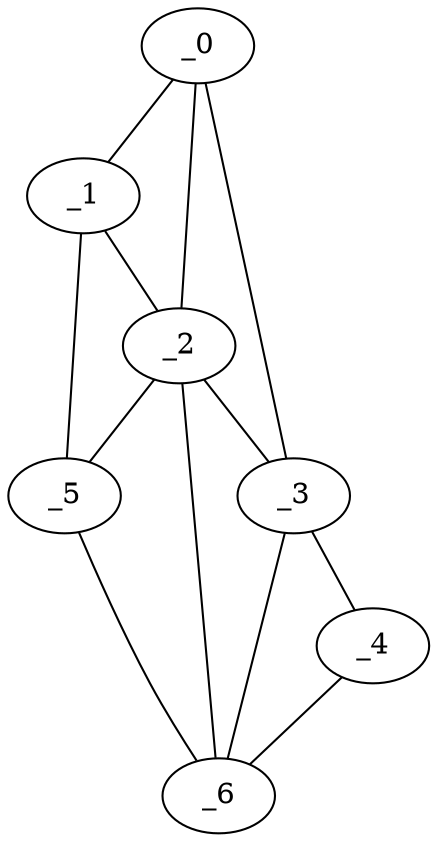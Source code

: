 graph "obj70__135.gxl" {
	_0	 [x=11,
		y=47];
	_1	 [x=62,
		y=4];
	_0 -- _1	 [valence=1];
	_2	 [x=68,
		y=43];
	_0 -- _2	 [valence=2];
	_3	 [x=120,
		y=50];
	_0 -- _3	 [valence=1];
	_1 -- _2	 [valence=2];
	_5	 [x=127,
		y=18];
	_1 -- _5	 [valence=1];
	_2 -- _3	 [valence=2];
	_2 -- _5	 [valence=1];
	_6	 [x=127,
		y=22];
	_2 -- _6	 [valence=2];
	_4	 [x=126,
		y=45];
	_3 -- _4	 [valence=1];
	_3 -- _6	 [valence=2];
	_4 -- _6	 [valence=1];
	_5 -- _6	 [valence=1];
}

